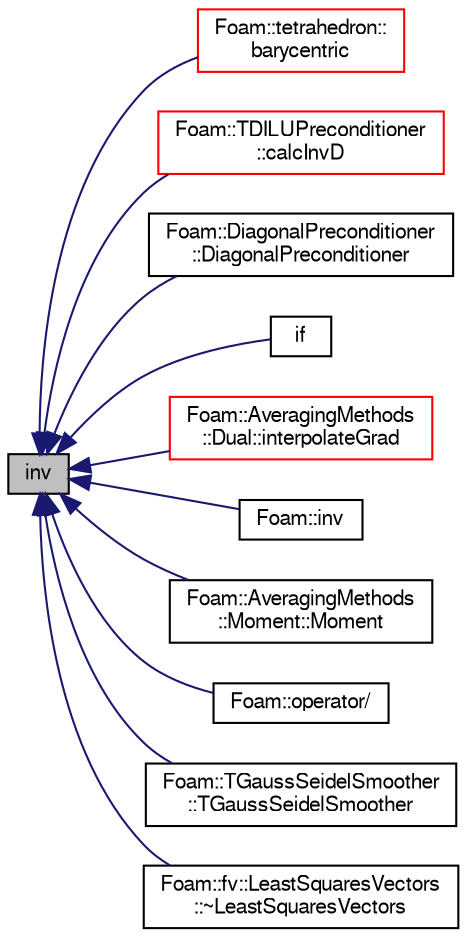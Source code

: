 digraph "inv"
{
  bgcolor="transparent";
  edge [fontname="FreeSans",fontsize="10",labelfontname="FreeSans",labelfontsize="10"];
  node [fontname="FreeSans",fontsize="10",shape=record];
  rankdir="LR";
  Node3363 [label="inv",height=0.2,width=0.4,color="black", fillcolor="grey75", style="filled", fontcolor="black"];
  Node3363 -> Node3364 [dir="back",color="midnightblue",fontsize="10",style="solid",fontname="FreeSans"];
  Node3364 [label="Foam::tetrahedron::\lbarycentric",height=0.2,width=0.4,color="red",URL="$a27586.html#ac424fec442e3558133673e4c23daa46e",tooltip="Calculate the barycentric coordinates of the given. "];
  Node3363 -> Node3370 [dir="back",color="midnightblue",fontsize="10",style="solid",fontname="FreeSans"];
  Node3370 [label="Foam::TDILUPreconditioner\l::calcInvD",height=0.2,width=0.4,color="red",URL="$a26818.html#a4285bbd6c558576051d236d84b20d26d",tooltip="Calculate the reciprocal of the preconditioned diagonal. "];
  Node3363 -> Node3373 [dir="back",color="midnightblue",fontsize="10",style="solid",fontname="FreeSans"];
  Node3373 [label="Foam::DiagonalPreconditioner\l::DiagonalPreconditioner",height=0.2,width=0.4,color="black",URL="$a26814.html#a7b3e869f2f837a375f12fdb01759bb3e",tooltip="Construct from matrix components and preconditioner data dictionary. "];
  Node3363 -> Node3374 [dir="back",color="midnightblue",fontsize="10",style="solid",fontname="FreeSans"];
  Node3374 [label="if",height=0.2,width=0.4,color="black",URL="$a38237.html#ad85a77feec70afbae9fb6d3215336879"];
  Node3363 -> Node3375 [dir="back",color="midnightblue",fontsize="10",style="solid",fontname="FreeSans"];
  Node3375 [label="Foam::AveragingMethods\l::Dual::interpolateGrad",height=0.2,width=0.4,color="red",URL="$a24210.html#a9650c37c3220ce5067b642cb7db52557",tooltip="Interpolate gradient. "];
  Node3363 -> Node3378 [dir="back",color="midnightblue",fontsize="10",style="solid",fontname="FreeSans"];
  Node3378 [label="Foam::inv",height=0.2,width=0.4,color="black",URL="$a21124.html#a7479255ba9f62f3bc4517c797789601e",tooltip="Return the inverse of a tensor. "];
  Node3363 -> Node3379 [dir="back",color="midnightblue",fontsize="10",style="solid",fontname="FreeSans"];
  Node3379 [label="Foam::AveragingMethods\l::Moment::Moment",height=0.2,width=0.4,color="black",URL="$a24214.html#a9aaf777932fca7644bb6f00f3a2b8749",tooltip="Constructors. "];
  Node3363 -> Node3380 [dir="back",color="midnightblue",fontsize="10",style="solid",fontname="FreeSans"];
  Node3380 [label="Foam::operator/",height=0.2,width=0.4,color="black",URL="$a21124.html#ad31a20816e8198cee696c904d67ce6c0"];
  Node3363 -> Node3381 [dir="back",color="midnightblue",fontsize="10",style="solid",fontname="FreeSans"];
  Node3381 [label="Foam::TGaussSeidelSmoother\l::TGaussSeidelSmoother",height=0.2,width=0.4,color="black",URL="$a26826.html#a37d1e9ced3ff8cc76ec3c4855784cc83",tooltip="Construct from components. "];
  Node3363 -> Node3382 [dir="back",color="midnightblue",fontsize="10",style="solid",fontname="FreeSans"];
  Node3382 [label="Foam::fv::LeastSquaresVectors\l::~LeastSquaresVectors",height=0.2,width=0.4,color="black",URL="$a22550.html#aac47ed174a5c3750295cc7d84ed52f55",tooltip="Destructor. "];
}
